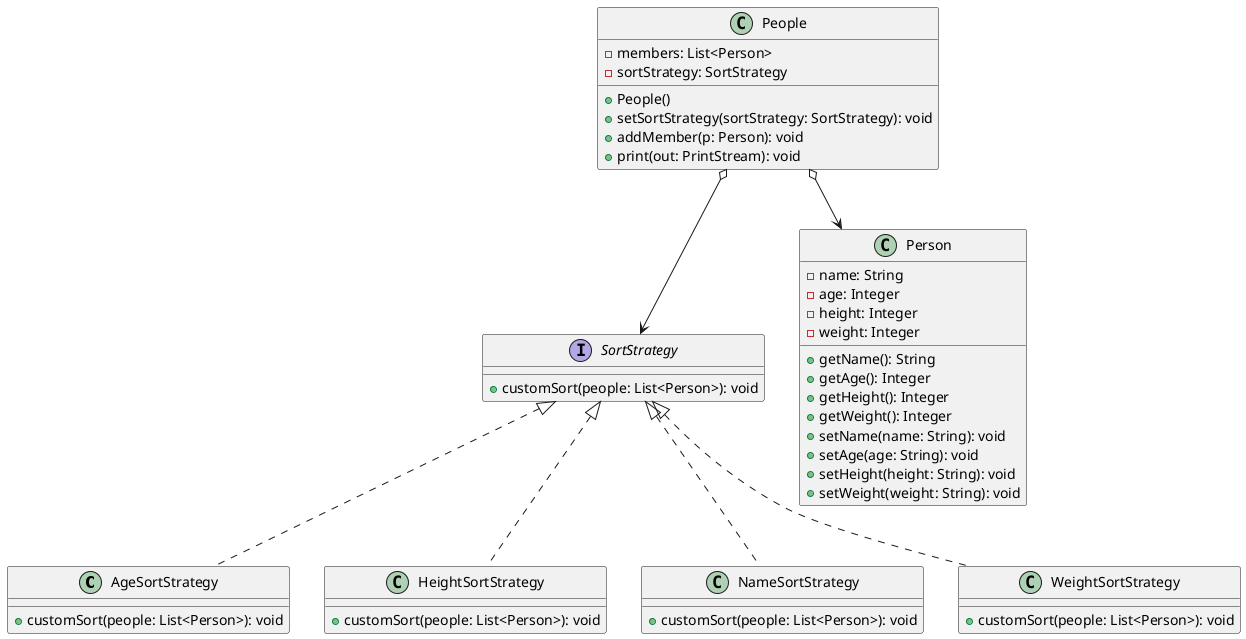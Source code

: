@startuml

    Class AgeSortStrategy implements SortStrategy
    Class HeightSortStrategy implements SortStrategy
    Class NameSortStrategy implements SortStrategy
    Class WeightSortStrategy implements SortStrategy

    People o--> Person
    People o--> SortStrategy
  
    Class AgeSortStrategy {
        + customSort(people: List<Person>): void
    }

    class HeightSortStrategy {
        + customSort(people: List<Person>): void
    }

    class NameSortStrategy {
        + customSort(people: List<Person>): void
    }

    class People {
        - members: List<Person>
        - sortStrategy: SortStrategy
        + People()
        + setSortStrategy(sortStrategy: SortStrategy): void
        + addMember(p: Person): void
        + print(out: PrintStream): void
    }

    class Person {
        - name: String
        - age: Integer
        - height: Integer
        - weight: Integer
        + getName(): String
        + getAge(): Integer
        + getHeight(): Integer
        + getWeight(): Integer
        + setName(name: String): void
        + setAge(age: String): void
        + setHeight(height: String): void
        + setWeight(weight: String): void
    }

    interface SortStrategy {
        + customSort(people: List<Person>): void
    }

    class WeightSortStrategy {
        + customSort(people: List<Person>): void
    }
@enduml